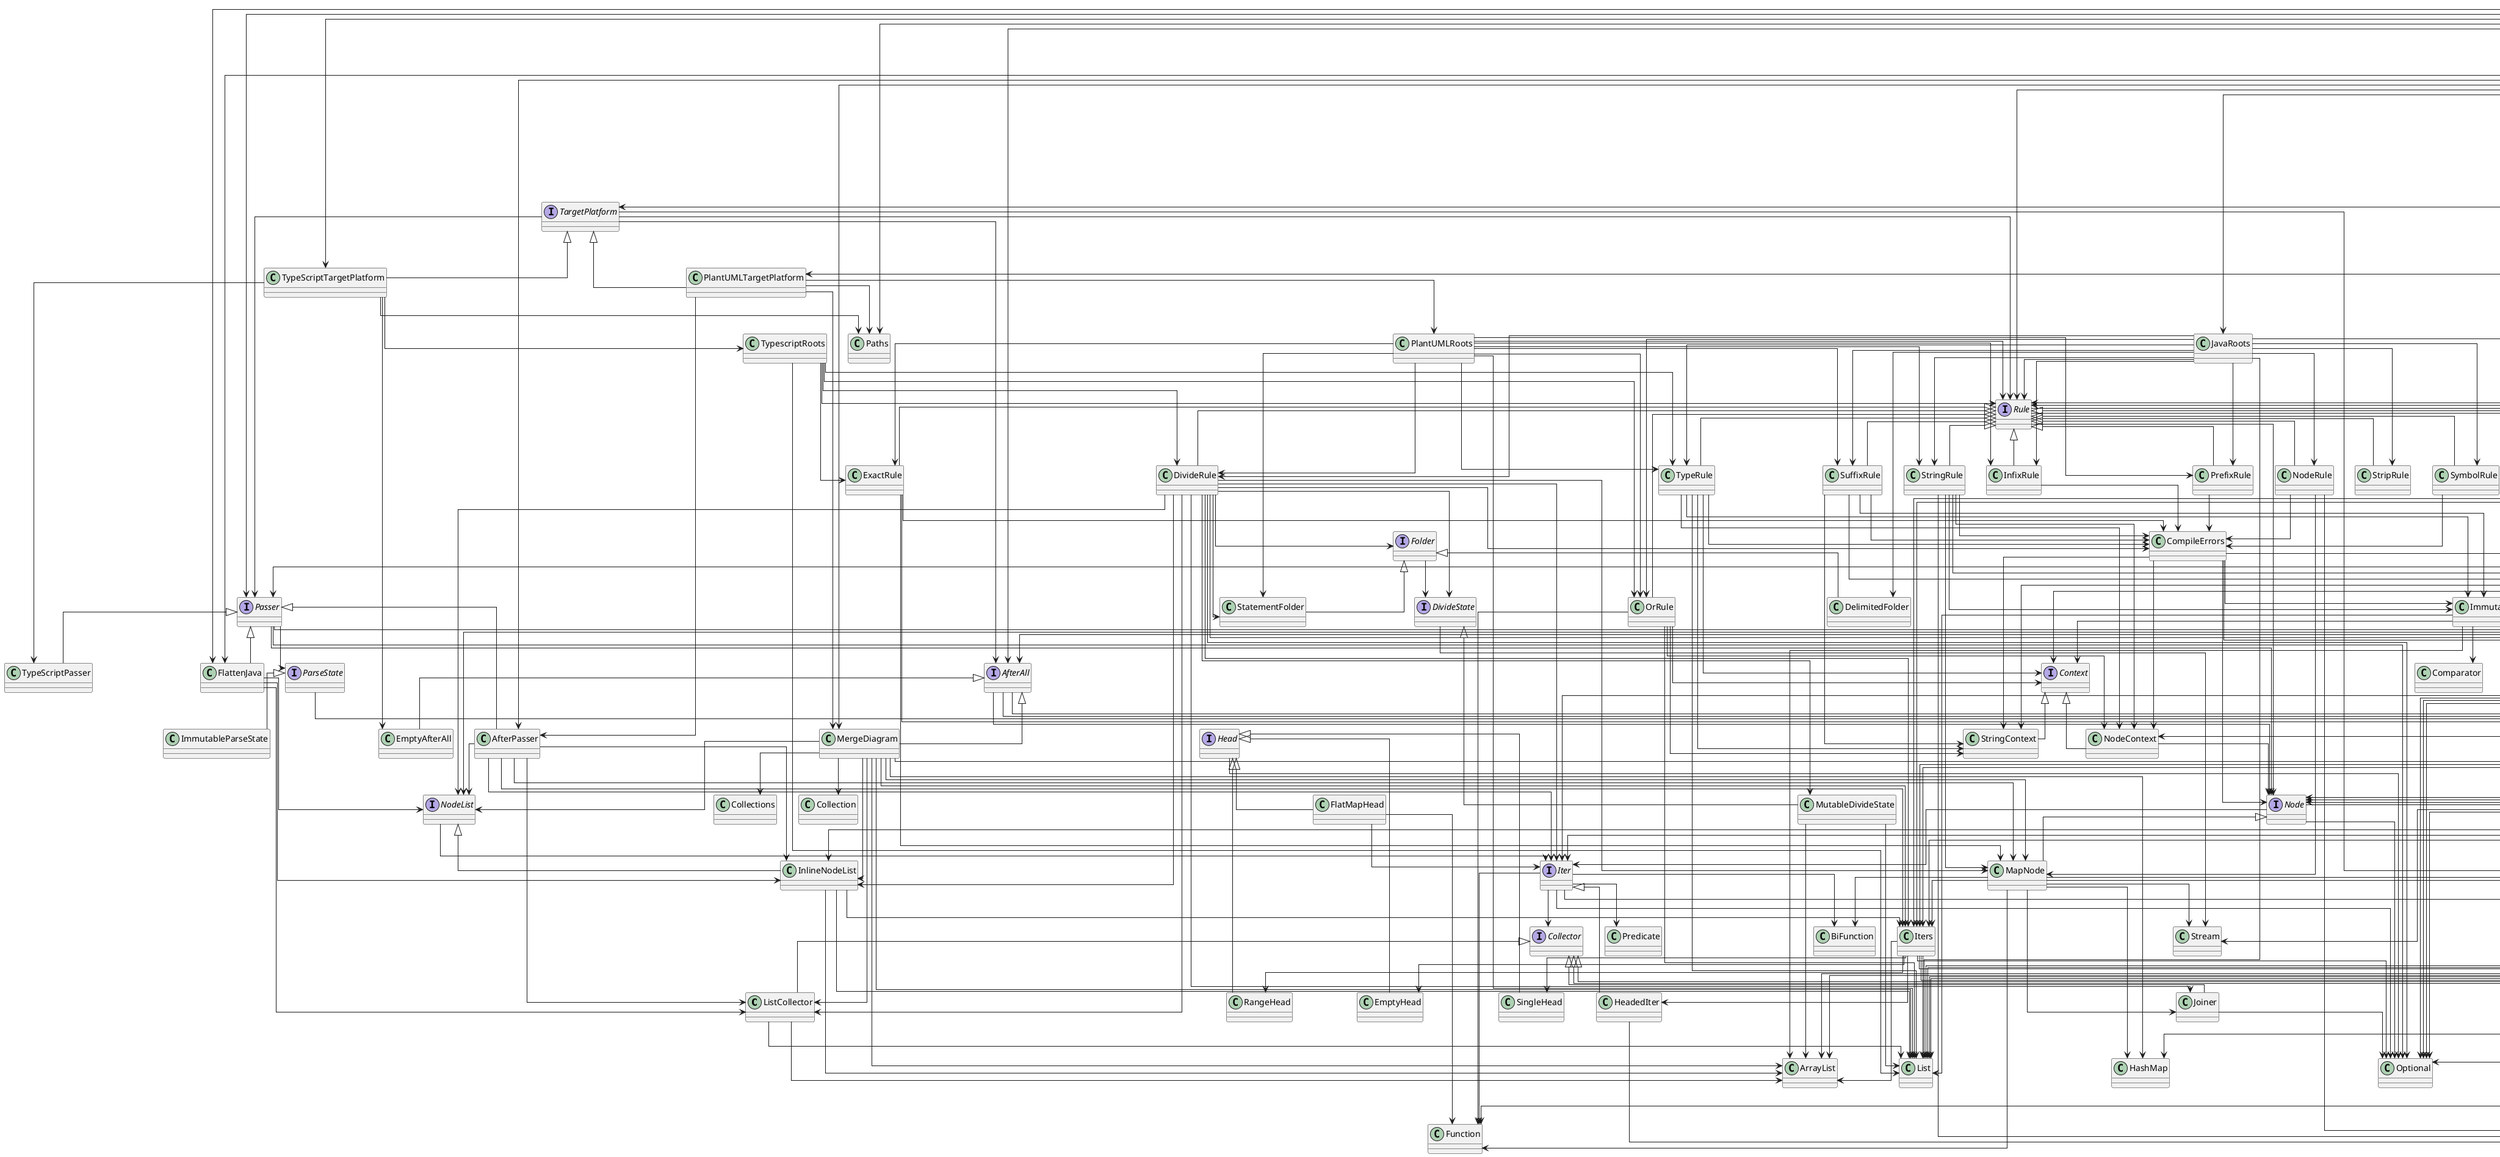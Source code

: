 @startuml
skinparam linetype ortho
class ListCollector
Collector <|-- ListCollector
class RangeHead
Head <|-- RangeHead
interface Source
class TypeScriptTargetPlatform
TargetPlatform <|-- TypeScriptTargetPlatform
class Config
interface Roots
interface Targets
class FlatMapHead
Head <|-- FlatMapHead
class SymbolRule
Rule <|-- SymbolRule
interface TargetPlatform
class JavaRoots
class Joiner
Collector <|-- Joiner
class FlattenJava
Passer <|-- FlattenJava
class StringRule
Rule <|-- StringRule
class ThrowableError
Error <|-- ThrowableError
class Tuple2
class ApplicationError
Error <|-- ApplicationError
class StagedCompiler
Compiler <|-- StagedCompiler
interface Head
class StatementFolder
Folder <|-- StatementFolder
class CompileErrors
interface Generator
Stage <|-- Generator
interface Compiler
class NodeContext
Context <|-- NodeContext
class TypescriptRoots
class ImmutableCompileError
CompileError <|-- ImmutableCompileError
class EmptyHead
Head <|-- EmptyHead
interface NodeList
interface Stage
class MapCollector
Collector <|-- MapCollector
interface Folder
class PathSources
Sources <|-- PathSources
class ResultCollector
Collector <|-- ResultCollector
interface DivideState
class PlantUMLTargetPlatform
TargetPlatform <|-- PlantUMLTargetPlatform
class MapRoots
Roots <|-- MapRoots
interface CompileError
Error <|-- CompileError
class RuleGenerator
Generator <|-- RuleGenerator
interface Passer
class InfixRule
Rule <|-- InfixRule
class PrefixRule
Rule <|-- PrefixRule
class RuleLexer
Lexer <|-- RuleLexer
class EmptyAfterAll
AfterAll <|-- EmptyAfterAll
class CompileApplication
Application <|-- CompileApplication
class ExactRule
Rule <|-- ExactRule
class PathSource
Source <|-- PathSource
class PlantUMLRoots
interface Collector
class StringContext
Context <|-- StringContext
class TypeRule
Rule <|-- TypeRule
class InlineNodeList
NodeList <|-- InlineNodeList
class OrState
interface Node
class OrRule
Rule <|-- OrRule
interface ParseState
interface Iter
class NodeRule
Rule <|-- NodeRule
class Iters
interface Rule
class DelimitedFolder
Folder <|-- DelimitedFolder
class PathTargets
Targets <|-- PathTargets
class Location
class SingleHead
Head <|-- SingleHead
interface Context
class StripRule
Rule <|-- StripRule
class MergeDiagram
AfterAll <|-- MergeDiagram
interface Error
class Ok
Result <|-- Ok
interface Sources
interface Parser
Stage <|-- Parser
interface Application
class ImmutableParseState
ParseState <|-- ImmutableParseState
interface Lexer
Stage <|-- Lexer
class DivideRule
Rule <|-- DivideRule
class TreeParser
Parser <|-- TreeParser
class Err
Result <|-- Err
class SuffixRule
Rule <|-- SuffixRule
class AfterPasser
Passer <|-- AfterPasser
class TypeScriptPasser
Passer <|-- TypeScriptPasser
interface Result
interface AfterAll
class Main
class SafeFiles
class HeadedIter
Iter <|-- HeadedIter
class MutableDivideState
DivideState <|-- MutableDivideState
class MapNode
Node <|-- MapNode
class ContextRule
Rule <|-- ContextRule
Iters --> Tuple2
Iters --> EmptyHead
Iters --> HeadedIter
Iters --> RangeHead
Iters --> SingleHead
Iters --> ArrayList
Iters --> List
Iters --> Map
Iters --> Optional
MergeDiagram --> Tuple2
MergeDiagram --> ListCollector
MergeDiagram --> Iters
MergeDiagram --> InlineNodeList
MergeDiagram --> MapNode
MergeDiagram --> NodeList
MergeDiagram --> ArrayList
MergeDiagram --> Collection
MergeDiagram --> Collections
MergeDiagram --> HashMap
MergeDiagram --> List
Roots --> Tuple2
Roots --> Iter
Roots --> Node
Roots --> Location
Node --> Tuple2
Node --> Iter
Node --> Optional
ParseState --> Location
FlatMapHead --> Iter
FlatMapHead --> Function
Passer --> Tuple2
Passer --> Node
Passer --> ParseState
Passer --> Optional
Result --> Tuple2
Result --> Function
Result --> Supplier
OrState --> Err
OrState --> Ok
OrState --> Result
OrState --> CompileError
OrState --> Context
OrState --> ImmutableCompileError
OrState --> ArrayList
OrState --> List
OrState --> Optional
DivideRule --> Joiner
DivideRule --> ListCollector
DivideRule --> ResultCollector
DivideRule --> Iter
DivideRule --> Iters
DivideRule --> CompileErrors
DivideRule --> InlineNodeList
DivideRule --> MapNode
DivideRule --> NodeList
DivideRule --> DivideState
DivideRule --> MutableDivideState
DivideRule --> Folder
DivideRule --> StatementFolder
DivideRule --> Optional
ListCollector --> ArrayList
ListCollector --> List
Stage --> Result
Stage --> CompileError
Iter --> Collector
Iter --> Result
Iter --> Optional
Iter --> BiFunction
Iter --> Function
Iter --> Predicate
ResultCollector --> Ok
ResultCollector --> Result
AfterPasser --> ListCollector
AfterPasser --> Iter
AfterPasser --> Iters
AfterPasser --> InlineNodeList
AfterPasser --> MapNode
AfterPasser --> NodeList
PrefixRule --> CompileErrors
Compiler --> Result
Compiler --> CompileError
Compiler --> Location
Compiler --> Map
Head --> Optional
InfixRule --> CompileErrors
OrRule --> Context
OrRule --> NodeContext
OrRule --> StringContext
OrRule --> List
OrRule --> Function
NodeContext --> Node
NodeList --> Iter
PathSource --> SafeFiles
PathSource --> Path
PathSource --> ArrayList
PathSource --> List
CompileErrors --> Err
CompileErrors --> Result
CompileErrors --> NodeContext
CompileErrors --> StringContext
CompileErrors --> Node
CompileErrors --> ImmutableCompileError
DivideState --> Stream
PathTargets --> Iters
PathTargets --> SafeFiles
PathTargets --> Files
PathTargets --> Path
Sources --> Result
Sources --> Location
Sources --> IOException
Sources --> Map
Parser --> Roots
HeadedIter --> Ok
Lexer --> Location
Lexer --> Roots
Lexer --> Map
TreeParser --> Tuple2
TreeParser --> MapCollector
TreeParser --> Ok
TreeParser --> Result
TreeParser --> CompileError
TreeParser --> InlineNodeList
TreeParser --> Node
TreeParser --> NodeList
TreeParser --> Location
TreeParser --> AfterAll
TreeParser --> MapRoots
TreeParser --> Passer
TreeParser --> Map
MapRoots --> Iters
MapRoots --> Map
InlineNodeList --> Iters
InlineNodeList --> ArrayList
InlineNodeList --> List
TypescriptRoots --> DivideRule
TypescriptRoots --> ExactRule
TypescriptRoots --> OrRule
TypescriptRoots --> Rule
TypescriptRoots --> TypeRule
TypescriptRoots --> List
Rule --> Result
Rule --> CompileError
Rule --> Node
RuleGenerator --> Tuple2
RuleGenerator --> MapCollector
RuleGenerator --> ResultCollector
RuleGenerator --> Result
RuleGenerator --> CompileError
RuleGenerator --> Rule
Application --> Optional
Generator --> Location
Generator --> Roots
Generator --> Map
StringRule --> Err
StringRule --> Ok
StringRule --> CompileErrors
StringRule --> NodeContext
StringRule --> MapNode
StringRule --> ImmutableCompileError
PlantUMLRoots --> DivideRule
PlantUMLRoots --> ExactRule
PlantUMLRoots --> InfixRule
PlantUMLRoots --> OrRule
PlantUMLRoots --> PrefixRule
PlantUMLRoots --> Rule
PlantUMLRoots --> StringRule
PlantUMLRoots --> SuffixRule
PlantUMLRoots --> TypeRule
PlantUMLRoots --> StatementFolder
PlantUMLRoots --> List
Config --> Compiler
Config --> StagedCompiler
Config --> Rule
Config --> JavaRoots
Config --> AfterPasser
Config --> MergeDiagram
Config --> Generator
Config --> FlattenJava
Config --> Lexer
Config --> Parser
Config --> RuleGenerator
Config --> RuleLexer
Config --> TreeParser
MapNode --> Joiner
MapNode --> Iters
MapNode --> HashMap
MapNode --> Map
MapNode --> BiFunction
MapNode --> Function
MapNode --> Collectors
MapNode --> Stream
Folder --> DivideState
Source --> Result
Source --> Location
Source --> IOException
PathSources --> Tuple2
PathSources --> MapCollector
PathSources --> ResultCollector
PathSources --> SafeFiles
PathSources --> Files
PathSources --> Path
ThrowableError --> PrintWriter
ThrowableError --> StringWriter
ExactRule --> Ok
ExactRule --> CompileErrors
ExactRule --> MapNode
JavaRoots --> ContextRule
JavaRoots --> DivideRule
JavaRoots --> InfixRule
JavaRoots --> NodeRule
JavaRoots --> OrRule
JavaRoots --> PrefixRule
JavaRoots --> Rule
JavaRoots --> StringRule
JavaRoots --> StripRule
JavaRoots --> SuffixRule
JavaRoots --> SymbolRule
JavaRoots --> TypeRule
JavaRoots --> DelimitedFolder
JavaRoots --> List
TargetPlatform --> Rule
TargetPlatform --> AfterAll
TargetPlatform --> Passer
TargetPlatform --> Path
AfterAll --> Node
AfterAll --> Location
AfterAll --> Map
MapCollector --> Tuple2
MapCollector --> HashMap
MapCollector --> Map
TypeScriptTargetPlatform --> TypeScriptPasser
TypeScriptTargetPlatform --> TypescriptRoots
TypeScriptTargetPlatform --> EmptyAfterAll
TypeScriptTargetPlatform --> Paths
Joiner --> Optional
ImmutableCompileError --> Context
ImmutableCompileError --> ArrayList
ImmutableCompileError --> Comparator
ImmutableCompileError --> List
ImmutableCompileError --> Collectors
SafeFiles --> Iter
SafeFiles --> Iters
SafeFiles --> Err
SafeFiles --> Ok
SafeFiles --> Result
SafeFiles --> IOException
SafeFiles --> Files
SafeFiles --> Path
SafeFiles --> Optional
SafeFiles --> Collectors
SafeFiles --> Stream
Targets --> Location
Targets --> IOException
Targets --> Map
Targets --> Optional
StagedCompiler --> Generator
StagedCompiler --> Lexer
StagedCompiler --> Parser
MutableDivideState --> ArrayList
MutableDivideState --> List
CompileApplication --> Compiler
CompileApplication --> ApplicationError
CompileApplication --> ThrowableError
CompileApplication --> Location
CompileApplication --> Sources
CompileApplication --> Targets
CompileApplication --> Map
ContextRule --> NodeContext
ContextRule --> StringContext
ContextRule --> ImmutableCompileError
ContextRule --> List
PlantUMLTargetPlatform --> AfterPasser
PlantUMLTargetPlatform --> MergeDiagram
PlantUMLTargetPlatform --> PlantUMLRoots
PlantUMLTargetPlatform --> Paths
NodeRule --> Ok
NodeRule --> CompileErrors
NodeRule --> MapNode
SuffixRule --> Err
SuffixRule --> CompileErrors
SuffixRule --> StringContext
SuffixRule --> ImmutableCompileError
SymbolRule --> CompileErrors
Main --> Iters
Main --> CompileApplication
Main --> Config
Main --> Error
Main --> Compiler
Main --> StagedCompiler
Main --> PlantUMLTargetPlatform
Main --> TypeScriptTargetPlatform
Main --> TargetPlatform
Main --> PathSources
Main --> Sources
Main --> PathTargets
Main --> Targets
Main --> FlattenJava
Main --> AfterAll
Main --> Passer
Main --> Generator
Main --> RuleGenerator
Main --> Lexer
Main --> Parser
Main --> TreeParser
Main --> Path
Main --> Paths
Main --> Optional
FlattenJava --> ListCollector
FlattenJava --> InlineNodeList
FlattenJava --> NodeList
RuleLexer --> Tuple2
RuleLexer --> Iters
RuleLexer --> MapCollector
RuleLexer --> ResultCollector
RuleLexer --> Result
RuleLexer --> CompileError
RuleLexer --> Node
RuleLexer --> Rule
RuleLexer --> MapRoots
TypeRule --> CompileErrors
TypeRule --> Context
TypeRule --> NodeContext
TypeRule --> StringContext
TypeRule --> ImmutableCompileError
TypeRule --> List
Location --> List
@enduml
